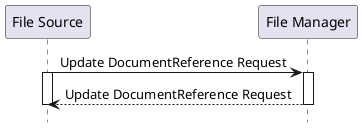 @startuml
hide footbox
participant "File Source" as Client
participant "File Manager" as Server
"Client" -> "Server" : Update DocumentReference Request
activate "Server"
activate "Client"
"Server" --> "Client" : Update DocumentReference Request
deactivate "Server"
deactivate "Client"

@enduml